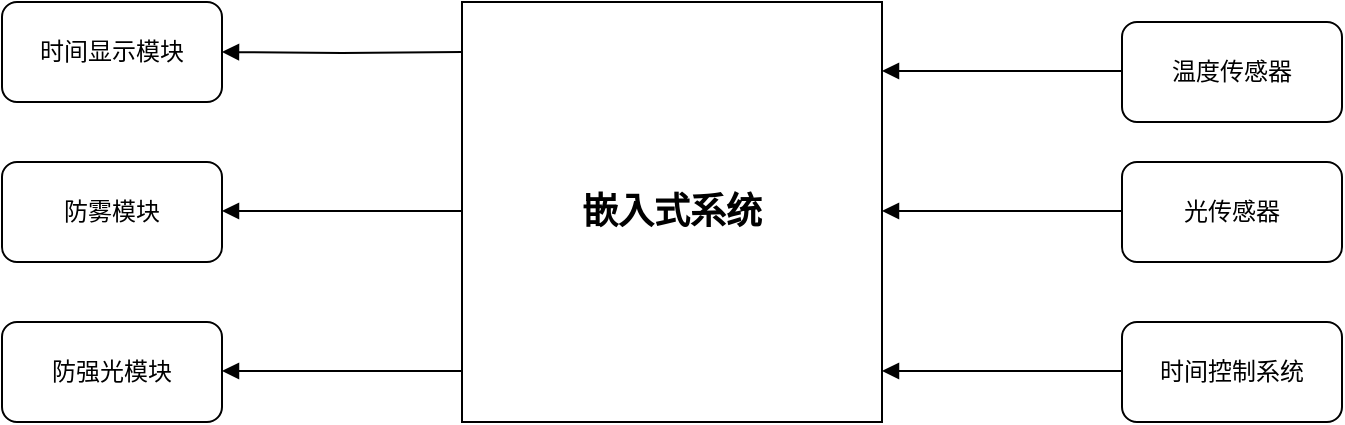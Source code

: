 <mxfile version="21.7.5" type="device">
  <diagram name="Page-1" id="2s180VhEp9aJes2Rt2GD">
    <mxGraphModel dx="1114" dy="699" grid="1" gridSize="10" guides="1" tooltips="1" connect="1" arrows="1" fold="1" page="1" pageScale="1" pageWidth="850" pageHeight="1100" math="0" shadow="0">
      <root>
        <mxCell id="0" />
        <mxCell id="1" parent="0" />
        <mxCell id="cT2jeBKA4fGHNxddCgqp-3" value="&lt;h2&gt;嵌入式系统&lt;/h2&gt;" style="whiteSpace=wrap;html=1;aspect=fixed;" vertex="1" parent="1">
          <mxGeometry x="320" y="200" width="210" height="210" as="geometry" />
        </mxCell>
        <mxCell id="cT2jeBKA4fGHNxddCgqp-7" value="防强光模块" style="rounded=1;whiteSpace=wrap;html=1;" vertex="1" parent="1">
          <mxGeometry x="90" y="360" width="110" height="50" as="geometry" />
        </mxCell>
        <mxCell id="cT2jeBKA4fGHNxddCgqp-8" value="防雾模块" style="rounded=1;whiteSpace=wrap;html=1;" vertex="1" parent="1">
          <mxGeometry x="90" y="280" width="110" height="50" as="geometry" />
        </mxCell>
        <mxCell id="cT2jeBKA4fGHNxddCgqp-9" value="时间显示模块" style="rounded=1;whiteSpace=wrap;html=1;" vertex="1" parent="1">
          <mxGeometry x="90" y="200" width="110" height="50" as="geometry" />
        </mxCell>
        <mxCell id="cT2jeBKA4fGHNxddCgqp-16" value="" style="endArrow=block;endFill=1;html=1;edgeStyle=orthogonalEdgeStyle;align=left;verticalAlign=top;rounded=0;entryX=1;entryY=0.5;entryDx=0;entryDy=0;" edge="1" parent="1" target="cT2jeBKA4fGHNxddCgqp-9">
          <mxGeometry x="-1" relative="1" as="geometry">
            <mxPoint x="320" y="225" as="sourcePoint" />
            <mxPoint x="500" y="360" as="targetPoint" />
          </mxGeometry>
        </mxCell>
        <mxCell id="cT2jeBKA4fGHNxddCgqp-18" value="" style="endArrow=block;endFill=1;html=1;edgeStyle=orthogonalEdgeStyle;align=left;verticalAlign=top;rounded=0;entryX=1;entryY=0.5;entryDx=0;entryDy=0;" edge="1" parent="1">
          <mxGeometry x="-1" relative="1" as="geometry">
            <mxPoint x="320" y="304.5" as="sourcePoint" />
            <mxPoint x="200" y="304.5" as="targetPoint" />
          </mxGeometry>
        </mxCell>
        <mxCell id="cT2jeBKA4fGHNxddCgqp-20" value="" style="endArrow=block;endFill=1;html=1;edgeStyle=orthogonalEdgeStyle;align=left;verticalAlign=top;rounded=0;entryX=1;entryY=0.5;entryDx=0;entryDy=0;" edge="1" parent="1">
          <mxGeometry x="-1" relative="1" as="geometry">
            <mxPoint x="320" y="384.5" as="sourcePoint" />
            <mxPoint x="200" y="384.5" as="targetPoint" />
          </mxGeometry>
        </mxCell>
        <mxCell id="cT2jeBKA4fGHNxddCgqp-24" value="光传感器" style="rounded=1;whiteSpace=wrap;html=1;" vertex="1" parent="1">
          <mxGeometry x="650" y="280" width="110" height="50" as="geometry" />
        </mxCell>
        <mxCell id="cT2jeBKA4fGHNxddCgqp-25" value="温度传感器" style="rounded=1;whiteSpace=wrap;html=1;" vertex="1" parent="1">
          <mxGeometry x="650" y="210" width="110" height="50" as="geometry" />
        </mxCell>
        <mxCell id="cT2jeBKA4fGHNxddCgqp-26" value="" style="endArrow=block;endFill=1;html=1;edgeStyle=orthogonalEdgeStyle;align=left;verticalAlign=top;rounded=0;entryX=1;entryY=0.5;entryDx=0;entryDy=0;" edge="1" parent="1">
          <mxGeometry x="-1" relative="1" as="geometry">
            <mxPoint x="650" y="234.5" as="sourcePoint" />
            <mxPoint x="530" y="234.5" as="targetPoint" />
          </mxGeometry>
        </mxCell>
        <mxCell id="cT2jeBKA4fGHNxddCgqp-27" value="" style="endArrow=block;endFill=1;html=1;edgeStyle=orthogonalEdgeStyle;align=left;verticalAlign=top;rounded=0;entryX=1;entryY=0.5;entryDx=0;entryDy=0;" edge="1" parent="1">
          <mxGeometry x="-1" relative="1" as="geometry">
            <mxPoint x="650" y="304.5" as="sourcePoint" />
            <mxPoint x="530" y="304.5" as="targetPoint" />
          </mxGeometry>
        </mxCell>
        <mxCell id="cT2jeBKA4fGHNxddCgqp-28" value="" style="endArrow=block;endFill=1;html=1;edgeStyle=orthogonalEdgeStyle;align=left;verticalAlign=top;rounded=0;entryX=1;entryY=0.5;entryDx=0;entryDy=0;" edge="1" parent="1">
          <mxGeometry x="-1" relative="1" as="geometry">
            <mxPoint x="650" y="384.5" as="sourcePoint" />
            <mxPoint x="530" y="384.5" as="targetPoint" />
          </mxGeometry>
        </mxCell>
        <mxCell id="cT2jeBKA4fGHNxddCgqp-29" value="时间控制系统" style="rounded=1;whiteSpace=wrap;html=1;" vertex="1" parent="1">
          <mxGeometry x="650" y="360" width="110" height="50" as="geometry" />
        </mxCell>
      </root>
    </mxGraphModel>
  </diagram>
</mxfile>
